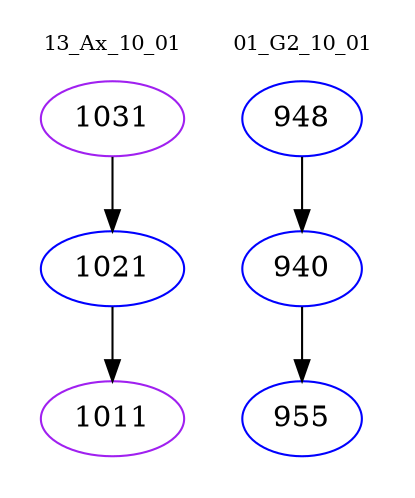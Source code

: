 digraph{
subgraph cluster_0 {
color = white
label = "13_Ax_10_01";
fontsize=10;
T0_1031 [label="1031", color="purple"]
T0_1031 -> T0_1021 [color="black"]
T0_1021 [label="1021", color="blue"]
T0_1021 -> T0_1011 [color="black"]
T0_1011 [label="1011", color="purple"]
}
subgraph cluster_1 {
color = white
label = "01_G2_10_01";
fontsize=10;
T1_948 [label="948", color="blue"]
T1_948 -> T1_940 [color="black"]
T1_940 [label="940", color="blue"]
T1_940 -> T1_955 [color="black"]
T1_955 [label="955", color="blue"]
}
}
